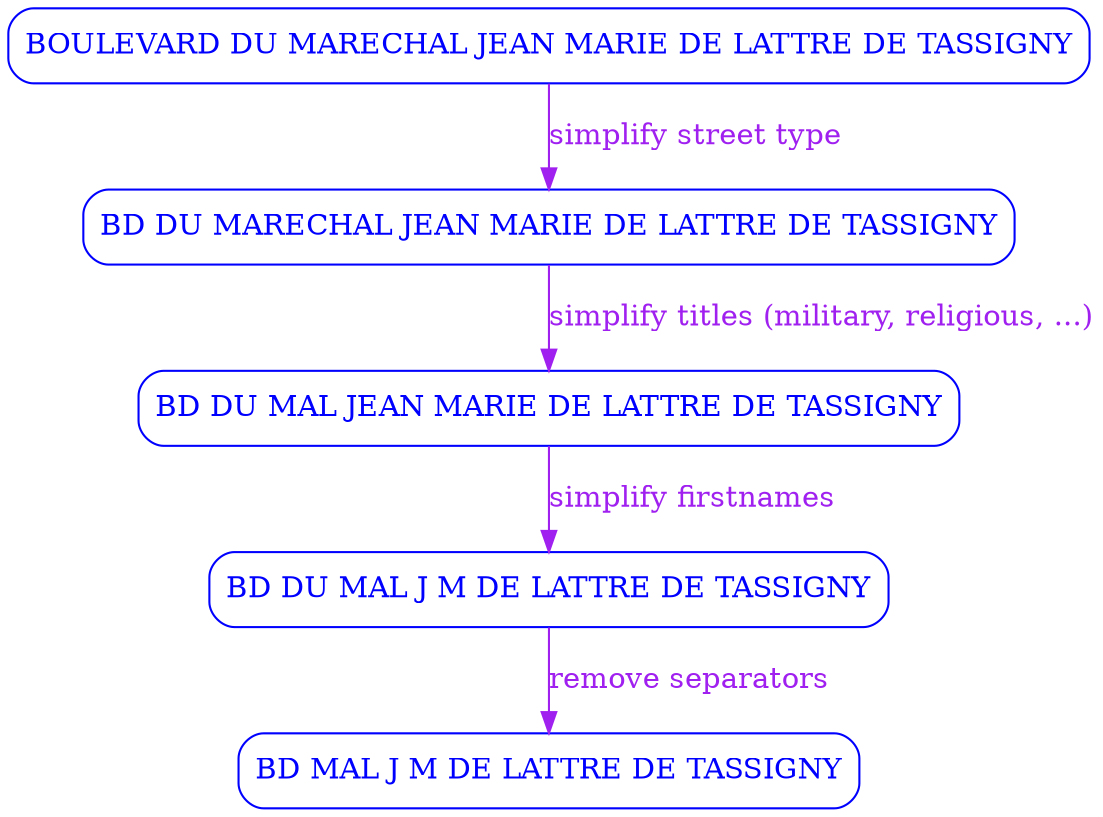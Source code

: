 digraph G {
    node[shape=box,style=rounded,color=blue,fontcolor=blue];
    edge[color=purple,fontcolor=purple];

    a[label="BOULEVARD DU MARECHAL JEAN MARIE DE LATTRE DE TASSIGNY"];
    b[label="BD DU MARECHAL JEAN MARIE DE LATTRE DE TASSIGNY"];
    c[label="BD DU MAL JEAN MARIE DE LATTRE DE TASSIGNY"];
    d[label="BD DU MAL J M DE LATTRE DE TASSIGNY"];
    e[label="BD MAL J M DE LATTRE DE TASSIGNY"];

    a -> b[label="simplify street type"];
    b -> c[label="simplify titles (military, religious, ...)"];
    c -> d[label="simplify firstnames"];
    d -> e[label="remove separators"];
}